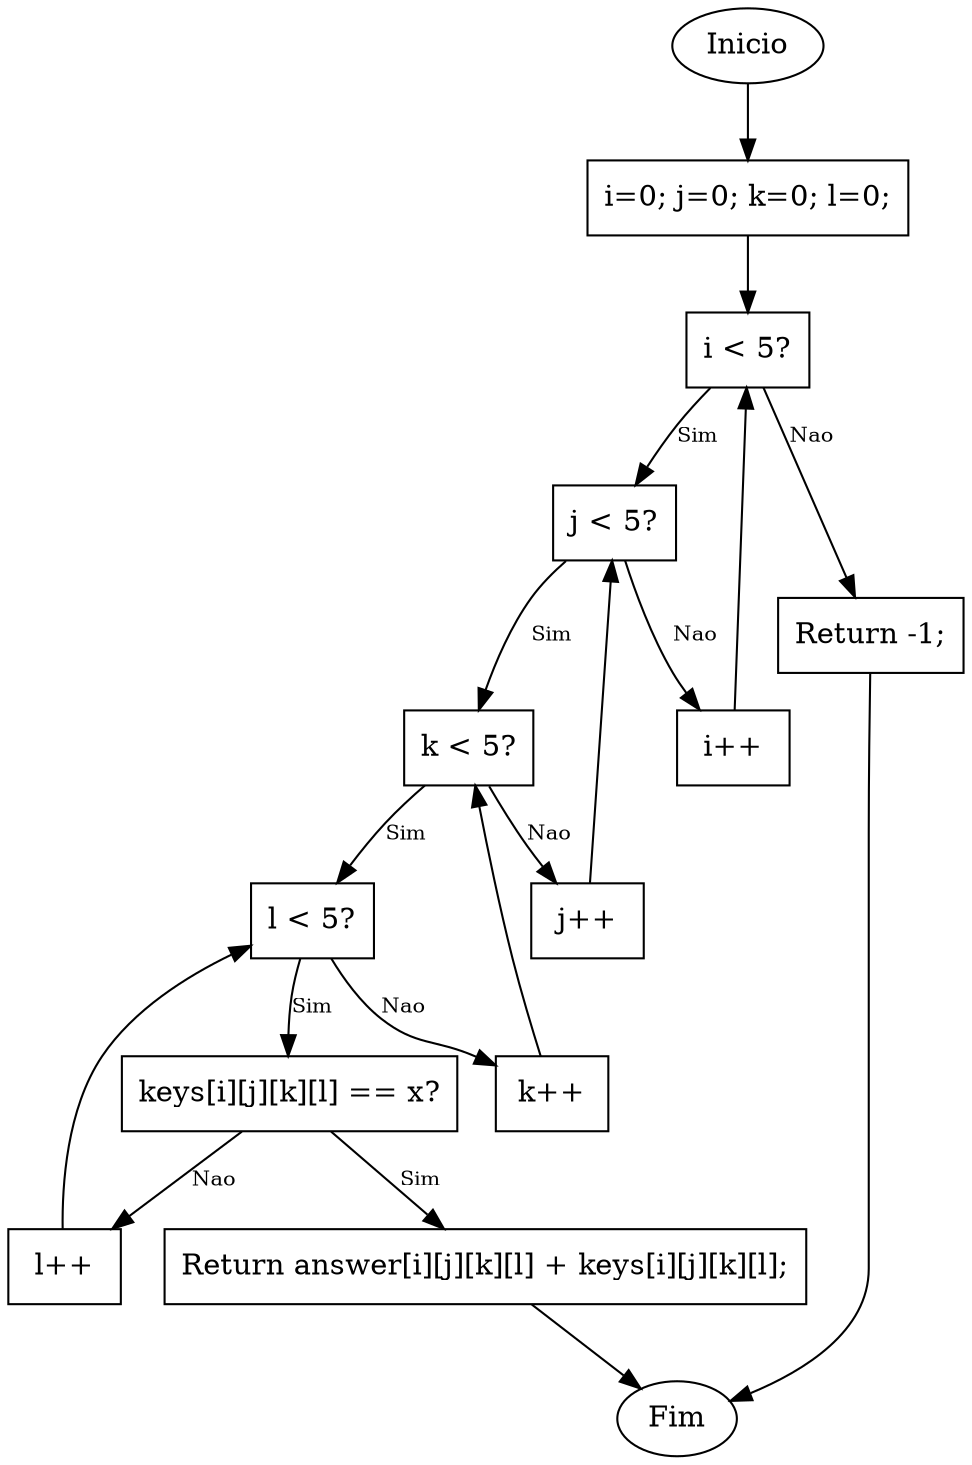 digraph CFG_foo {
    node [shape=box];
    edge [fontsize=10];

    START [label="Inicio", shape=ellipse];
    END [label="Fim", shape=ellipse];
    INIT [label="i=0; j=0; k=0; l=0;"];
    LOOP_I [label="i < 5?"];
    LOOP_J [label="j < 5?"];
    LOOP_K [label="k < 5?"];
    LOOP_L [label="l < 5?"];
    COND [label="keys[i][j][k][l] == x?"];
    RETURN_INNER [label="Return answer[i][j][k][l] + keys[i][j][k][l];"];
    RETURN_END [label="Return -1;"];
    INC_L [label="l++"];
    INC_K [label="k++"];
    INC_J [label="j++"];
    INC_I [label="i++"];

    START -> INIT;
    INIT -> LOOP_I;
    LOOP_I -> LOOP_J [label="Sim"];
    LOOP_I -> RETURN_END [label="Nao"];
    LOOP_J -> LOOP_K [label="Sim"];
    LOOP_J -> INC_I [label="Nao"];
    LOOP_K -> LOOP_L [label="Sim"];
    LOOP_K -> INC_J [label="Nao"];
    LOOP_L -> COND [label="Sim"];
    LOOP_L -> INC_K [label="Nao"];
    COND -> RETURN_INNER [label="Sim"];
    COND -> INC_L [label="Nao"];
    INC_L -> LOOP_L;
    INC_K -> LOOP_K;
    INC_J -> LOOP_J;
    INC_I -> LOOP_I;
    RETURN_INNER -> END;
    RETURN_END -> END;
}